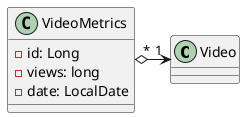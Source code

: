 @startuml

class Video {
}

class VideoMetrics {
    - id: Long
    - views: long
    - date: LocalDate
}

VideoMetrics "*" o-> "1" Video

@enduml